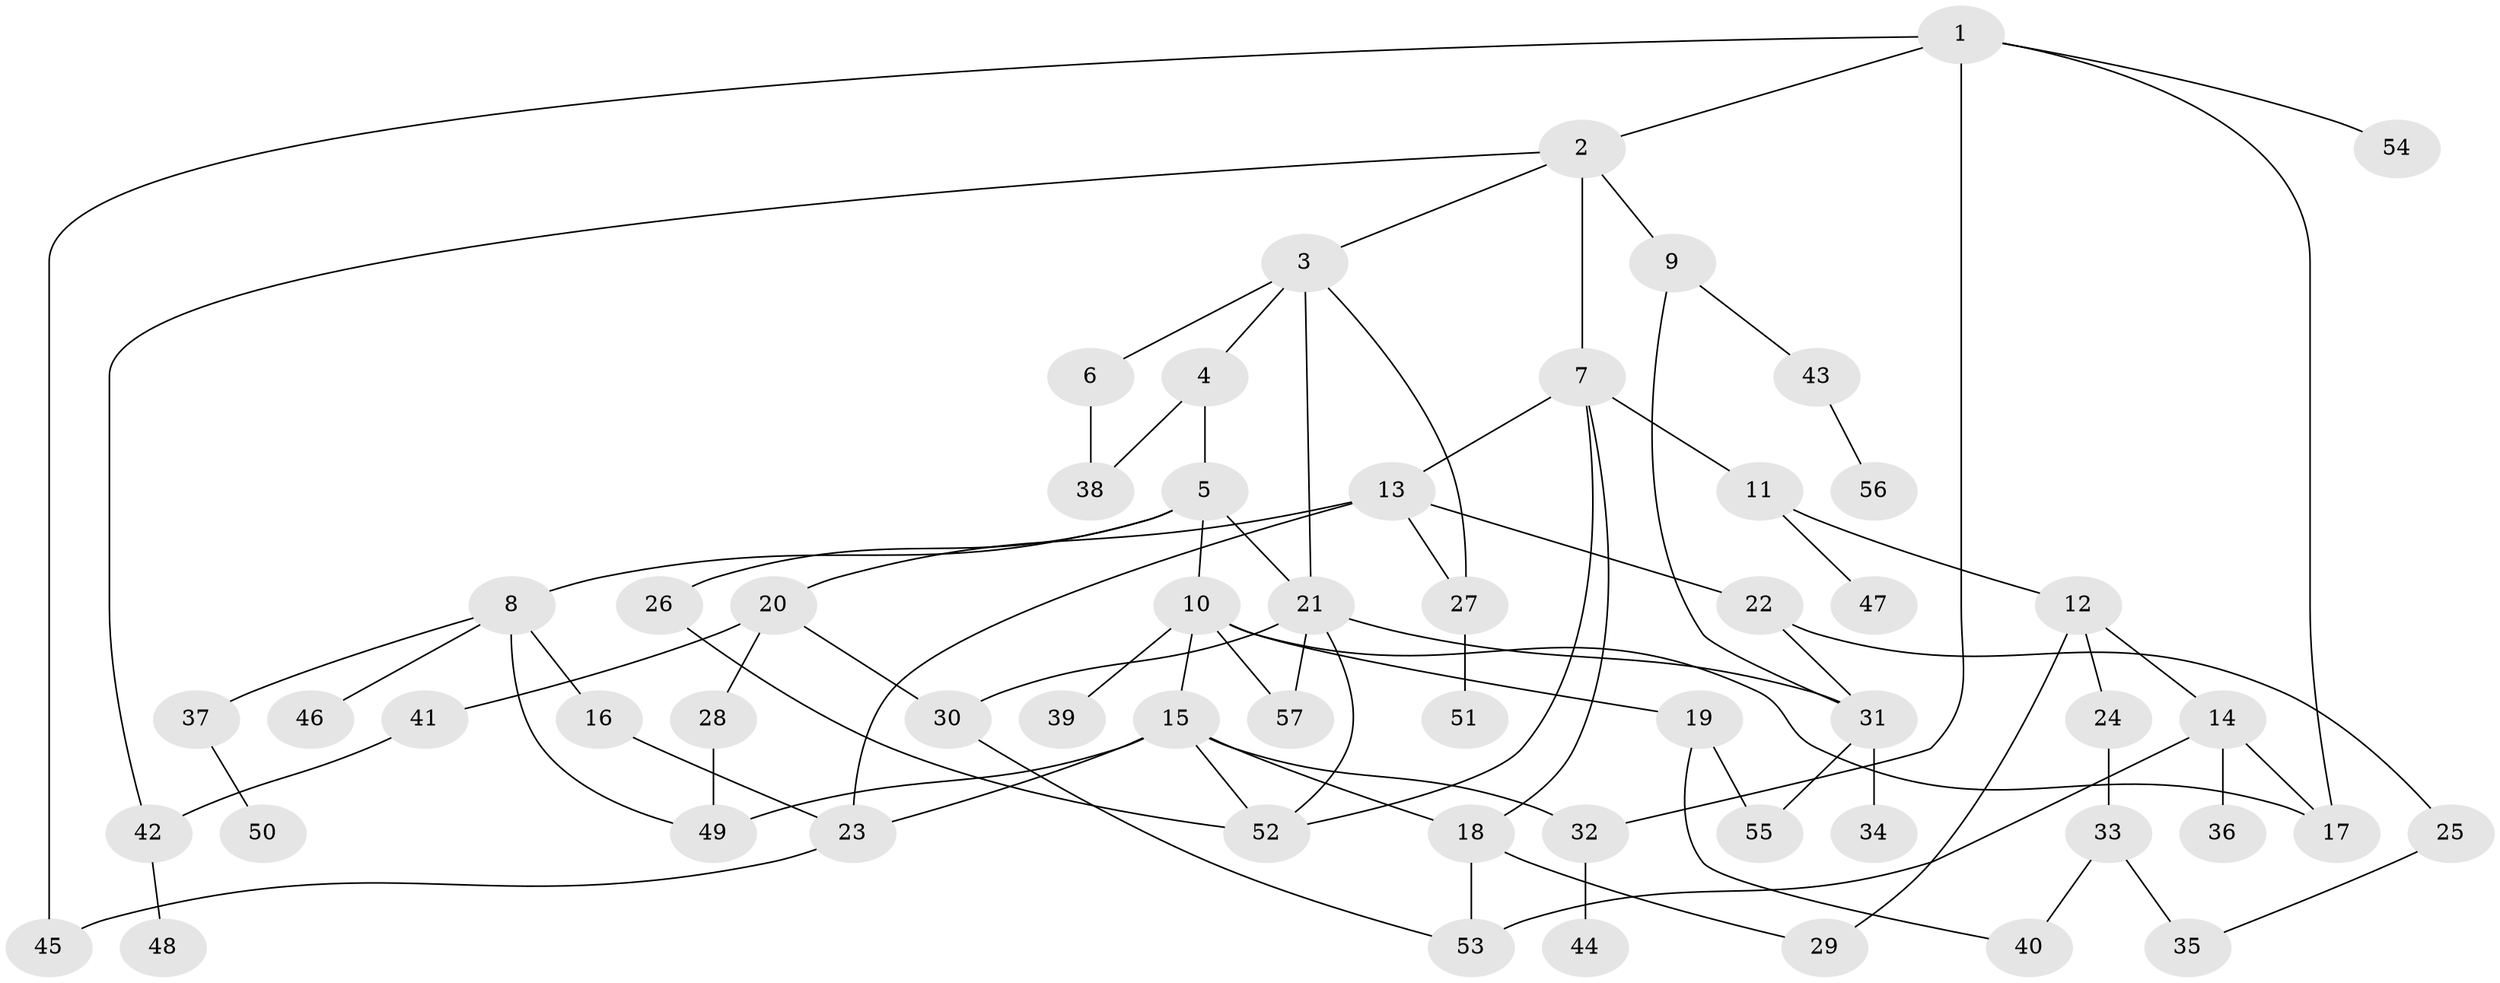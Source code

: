// Generated by graph-tools (version 1.1) at 2025/49/03/09/25 03:49:16]
// undirected, 57 vertices, 82 edges
graph export_dot {
graph [start="1"]
  node [color=gray90,style=filled];
  1;
  2;
  3;
  4;
  5;
  6;
  7;
  8;
  9;
  10;
  11;
  12;
  13;
  14;
  15;
  16;
  17;
  18;
  19;
  20;
  21;
  22;
  23;
  24;
  25;
  26;
  27;
  28;
  29;
  30;
  31;
  32;
  33;
  34;
  35;
  36;
  37;
  38;
  39;
  40;
  41;
  42;
  43;
  44;
  45;
  46;
  47;
  48;
  49;
  50;
  51;
  52;
  53;
  54;
  55;
  56;
  57;
  1 -- 2;
  1 -- 45;
  1 -- 54;
  1 -- 17;
  1 -- 32;
  2 -- 3;
  2 -- 7;
  2 -- 9;
  2 -- 42;
  3 -- 4;
  3 -- 6;
  3 -- 21;
  3 -- 27;
  4 -- 5;
  4 -- 38;
  5 -- 8;
  5 -- 10;
  5 -- 26;
  5 -- 21;
  6 -- 38;
  7 -- 11;
  7 -- 13;
  7 -- 52;
  7 -- 18;
  8 -- 16;
  8 -- 37;
  8 -- 46;
  8 -- 49;
  9 -- 43;
  9 -- 31;
  10 -- 15;
  10 -- 19;
  10 -- 39;
  10 -- 17;
  10 -- 57;
  11 -- 12;
  11 -- 47;
  12 -- 14;
  12 -- 24;
  12 -- 29;
  13 -- 20;
  13 -- 22;
  13 -- 23;
  13 -- 27;
  14 -- 17;
  14 -- 36;
  14 -- 53;
  15 -- 18;
  15 -- 32;
  15 -- 49;
  15 -- 23;
  15 -- 52;
  16 -- 23;
  18 -- 53;
  18 -- 29;
  19 -- 40;
  19 -- 55;
  20 -- 28;
  20 -- 41;
  20 -- 30;
  21 -- 30;
  21 -- 31;
  21 -- 52;
  21 -- 57;
  22 -- 25;
  22 -- 31;
  23 -- 45;
  24 -- 33;
  25 -- 35;
  26 -- 52;
  27 -- 51;
  28 -- 49;
  30 -- 53;
  31 -- 34;
  31 -- 55;
  32 -- 44;
  33 -- 35;
  33 -- 40;
  37 -- 50;
  41 -- 42;
  42 -- 48;
  43 -- 56;
}

